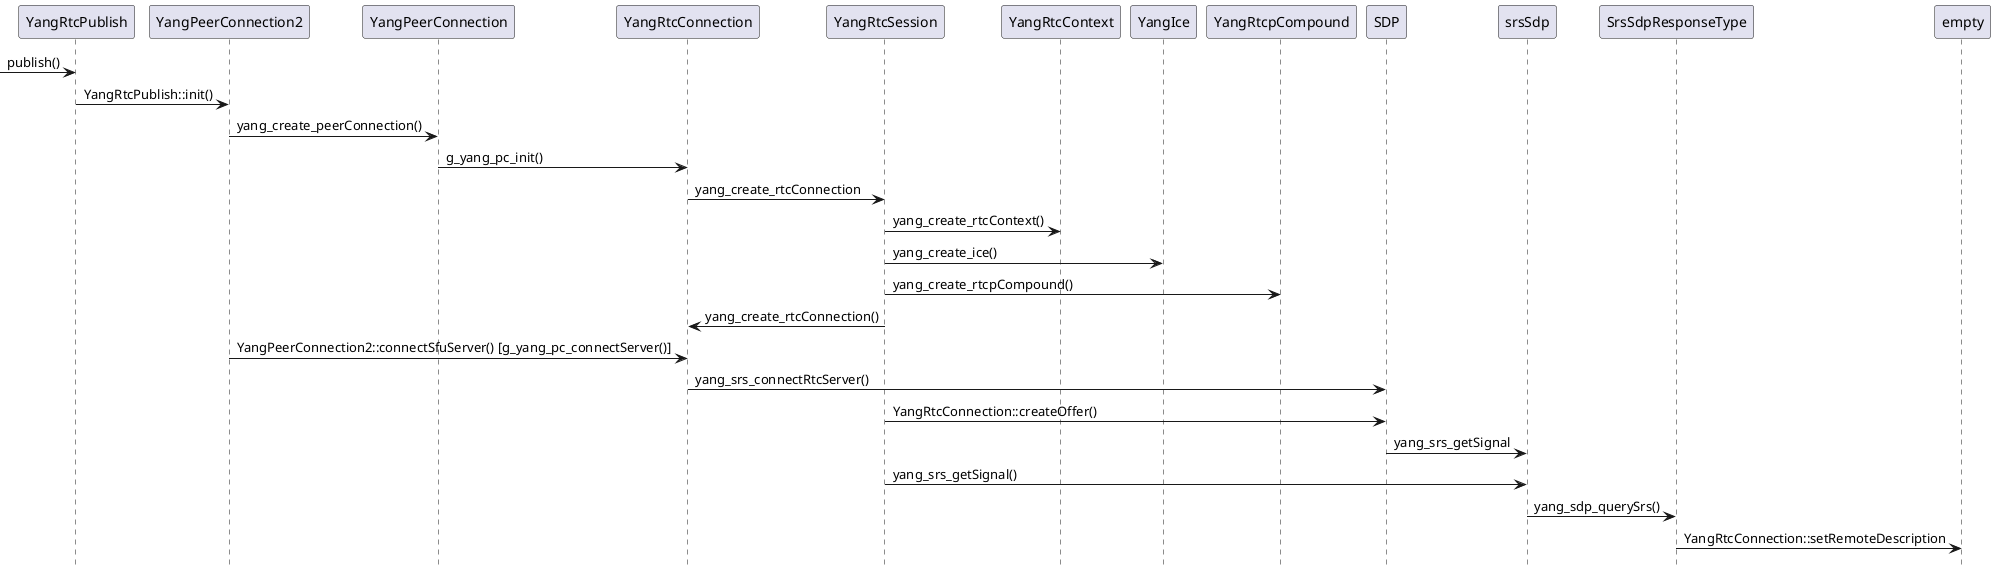 @startuml metartc
hide footbox

create YangRtcPublish
-> YangRtcPublish: publish()
YangRtcPublish -> YangPeerConnection2 : YangRtcPublish::init()
YangPeerConnection2 -> YangPeerConnection : yang_create_peerConnection()
YangPeerConnection -> YangRtcConnection : g_yang_pc_init()

YangRtcConnection -> YangRtcSession : yang_create_rtcConnection
YangRtcSession -> YangRtcContext : yang_create_rtcContext()
YangRtcSession -> YangIce : yang_create_ice()
YangRtcSession -> YangRtcpCompound : yang_create_rtcpCompound()
YangRtcConnection <- YangRtcSession : yang_create_rtcConnection()

YangPeerConnection2 -> YangRtcConnection : YangPeerConnection2::connectSfuServer() [g_yang_pc_connectServer()]
' YangRtcConnection -> SrsSdpResponseType : yang_srs_connectRtcServer()
YangRtcConnection -> SDP : yang_srs_connectRtcServer()

YangRtcSession -> SDP : YangRtcConnection::createOffer()

' SDP -> SrsSdpResponseType : yang_srs_getSignal()
SDP -> srsSdp : yang_srs_getSignal
YangRtcSession -> srsSdp : yang_srs_getSignal()
srsSdp -> SrsSdpResponseType : yang_sdp_querySrs()



SrsSdpResponseType -> empty : YangRtcConnection::setRemoteDescription


@enduml
